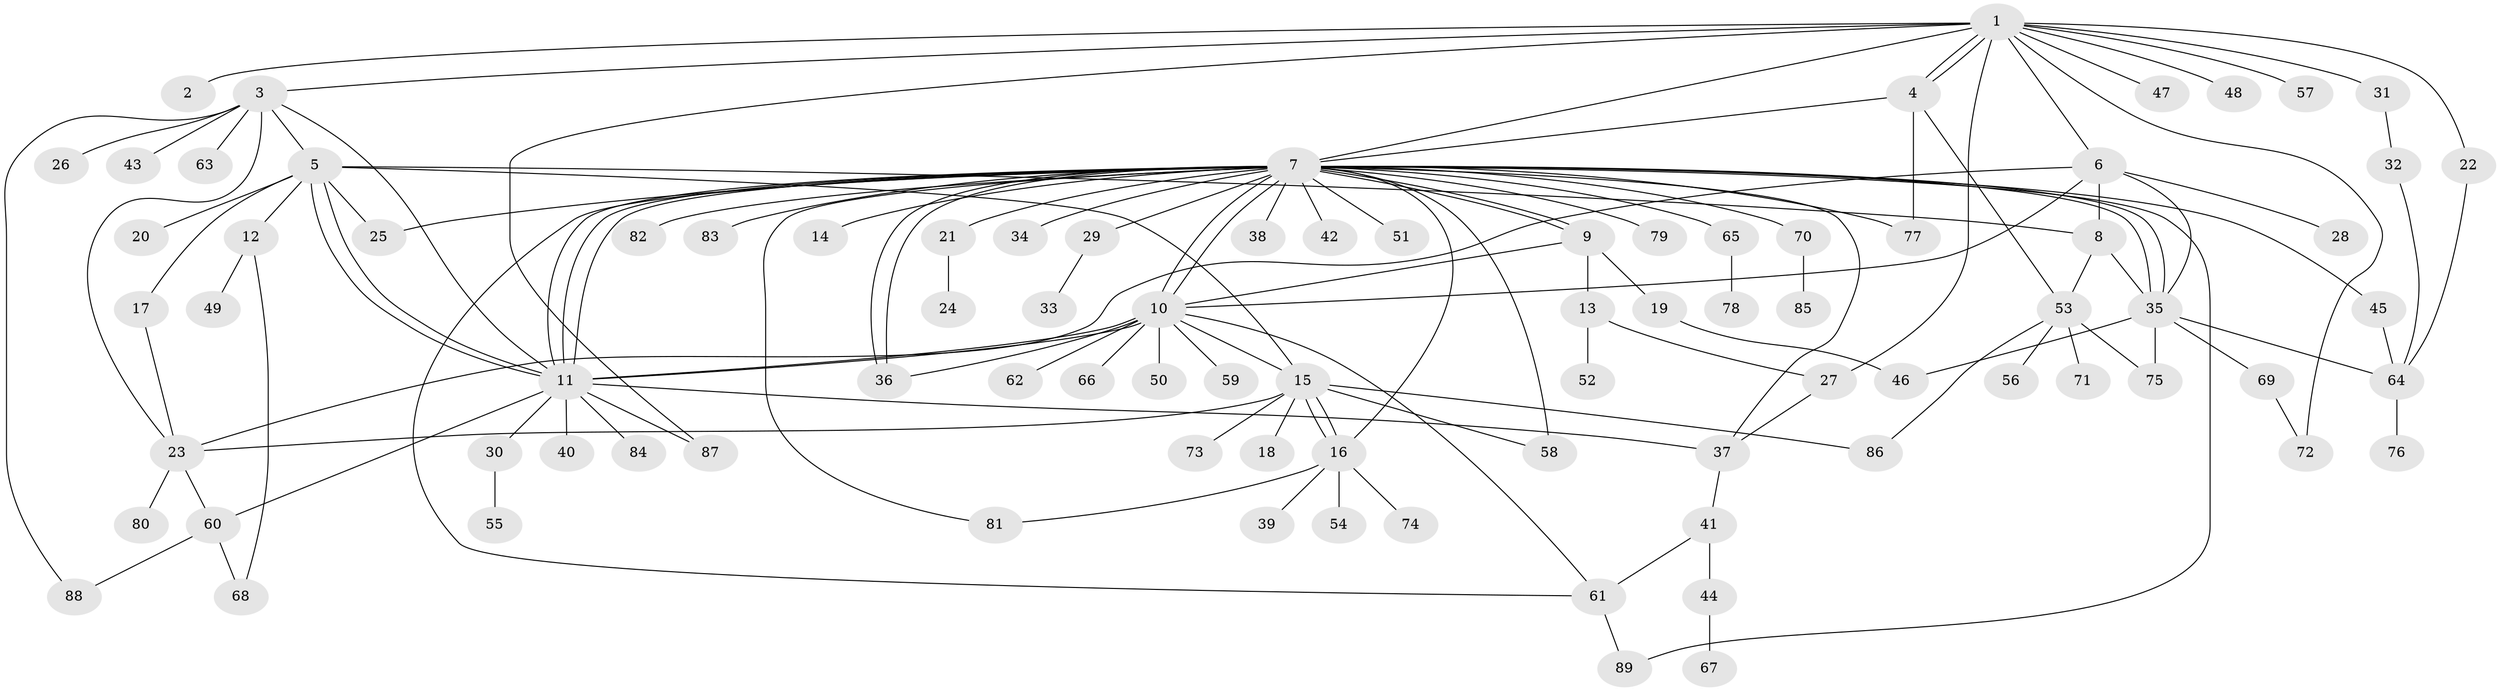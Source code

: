 // coarse degree distribution, {8: 0.037037037037037035, 4: 0.18518518518518517, 5: 0.07407407407407407, 12: 0.037037037037037035, 10: 0.07407407407407407, 6: 0.07407407407407407, 7: 0.037037037037037035, 2: 0.14814814814814814, 3: 0.07407407407407407, 1: 0.25925925925925924}
// Generated by graph-tools (version 1.1) at 2025/50/03/04/25 22:50:22]
// undirected, 89 vertices, 135 edges
graph export_dot {
  node [color=gray90,style=filled];
  1;
  2;
  3;
  4;
  5;
  6;
  7;
  8;
  9;
  10;
  11;
  12;
  13;
  14;
  15;
  16;
  17;
  18;
  19;
  20;
  21;
  22;
  23;
  24;
  25;
  26;
  27;
  28;
  29;
  30;
  31;
  32;
  33;
  34;
  35;
  36;
  37;
  38;
  39;
  40;
  41;
  42;
  43;
  44;
  45;
  46;
  47;
  48;
  49;
  50;
  51;
  52;
  53;
  54;
  55;
  56;
  57;
  58;
  59;
  60;
  61;
  62;
  63;
  64;
  65;
  66;
  67;
  68;
  69;
  70;
  71;
  72;
  73;
  74;
  75;
  76;
  77;
  78;
  79;
  80;
  81;
  82;
  83;
  84;
  85;
  86;
  87;
  88;
  89;
  1 -- 2;
  1 -- 3;
  1 -- 4;
  1 -- 4;
  1 -- 6;
  1 -- 7;
  1 -- 22;
  1 -- 27;
  1 -- 31;
  1 -- 47;
  1 -- 48;
  1 -- 57;
  1 -- 72;
  1 -- 87;
  3 -- 5;
  3 -- 11;
  3 -- 23;
  3 -- 26;
  3 -- 43;
  3 -- 63;
  3 -- 88;
  4 -- 7;
  4 -- 53;
  4 -- 77;
  5 -- 8;
  5 -- 11;
  5 -- 11;
  5 -- 12;
  5 -- 15;
  5 -- 17;
  5 -- 20;
  5 -- 25;
  6 -- 8;
  6 -- 10;
  6 -- 23;
  6 -- 28;
  6 -- 35;
  7 -- 9;
  7 -- 9;
  7 -- 10;
  7 -- 10;
  7 -- 11;
  7 -- 11;
  7 -- 11;
  7 -- 14;
  7 -- 16;
  7 -- 21;
  7 -- 25;
  7 -- 29;
  7 -- 34;
  7 -- 35;
  7 -- 35;
  7 -- 36;
  7 -- 36;
  7 -- 37;
  7 -- 38;
  7 -- 42;
  7 -- 45;
  7 -- 51;
  7 -- 58;
  7 -- 61;
  7 -- 65;
  7 -- 70;
  7 -- 77;
  7 -- 79;
  7 -- 81;
  7 -- 82;
  7 -- 83;
  7 -- 89;
  8 -- 35;
  8 -- 53;
  9 -- 10;
  9 -- 13;
  9 -- 19;
  10 -- 11;
  10 -- 11;
  10 -- 15;
  10 -- 36;
  10 -- 50;
  10 -- 59;
  10 -- 61;
  10 -- 62;
  10 -- 66;
  11 -- 30;
  11 -- 37;
  11 -- 40;
  11 -- 60;
  11 -- 84;
  11 -- 87;
  12 -- 49;
  12 -- 68;
  13 -- 27;
  13 -- 52;
  15 -- 16;
  15 -- 16;
  15 -- 18;
  15 -- 23;
  15 -- 58;
  15 -- 73;
  15 -- 86;
  16 -- 39;
  16 -- 54;
  16 -- 74;
  16 -- 81;
  17 -- 23;
  19 -- 46;
  21 -- 24;
  22 -- 64;
  23 -- 60;
  23 -- 80;
  27 -- 37;
  29 -- 33;
  30 -- 55;
  31 -- 32;
  32 -- 64;
  35 -- 46;
  35 -- 64;
  35 -- 69;
  35 -- 75;
  37 -- 41;
  41 -- 44;
  41 -- 61;
  44 -- 67;
  45 -- 64;
  53 -- 56;
  53 -- 71;
  53 -- 75;
  53 -- 86;
  60 -- 68;
  60 -- 88;
  61 -- 89;
  64 -- 76;
  65 -- 78;
  69 -- 72;
  70 -- 85;
}
